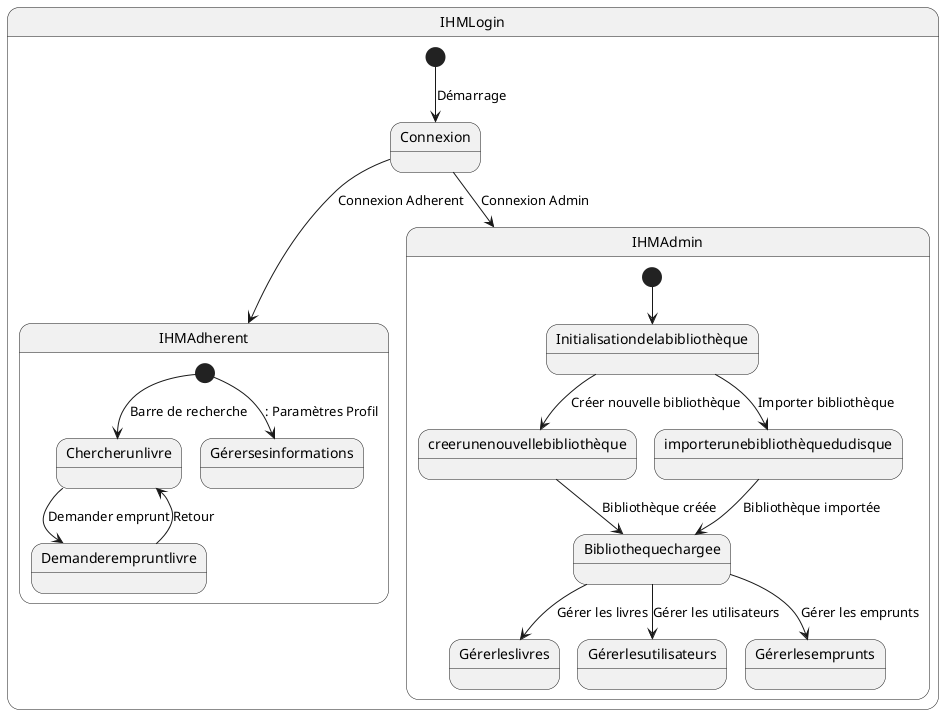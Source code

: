 @startuml




state IHMLogin {

state IHMAdherent
state IHMAdmin
state Connexion

 [*] --> Connexion: Démarrage
 Connexion --> IHMAdmin : Connexion Admin
 Connexion --> IHMAdherent : Connexion Adherent
  }

state IHMAdmin {

state Initialisationdelabibliothèque
state creerunenouvellebibliothèque
state importerunebibliothèquedudisque
state Gérerleslivres
state Gérerlesutilisateurs
state Gérerlesemprunts
state Bibliothequechargee

[*] --> Initialisationdelabibliothèque
Initialisationdelabibliothèque --> creerunenouvellebibliothèque : Créer nouvelle bibliothèque
Initialisationdelabibliothèque --> importerunebibliothèquedudisque : Importer bibliothèque
creerunenouvellebibliothèque --> Bibliothequechargee : Bibliothèque créée
importerunebibliothèquedudisque --> Bibliothequechargee : Bibliothèque importée
Bibliothequechargee --> Gérerlesutilisateurs : Gérer les utilisateurs
Bibliothequechargee --> Gérerlesemprunts : Gérer les emprunts
Bibliothequechargee --> Gérerleslivres : Gérer les livres


}

state IHMAdherent {

state Chercherunlivre
state Demanderempruntlivre
state Gérersesinformations

[*] --> Chercherunlivre : Barre de recherche
[*] --> Gérersesinformations : : Paramètres Profil
Chercherunlivre --> Demanderempruntlivre :Demander emprunt
Demanderempruntlivre--> Chercherunlivre : Retour



@enduml
